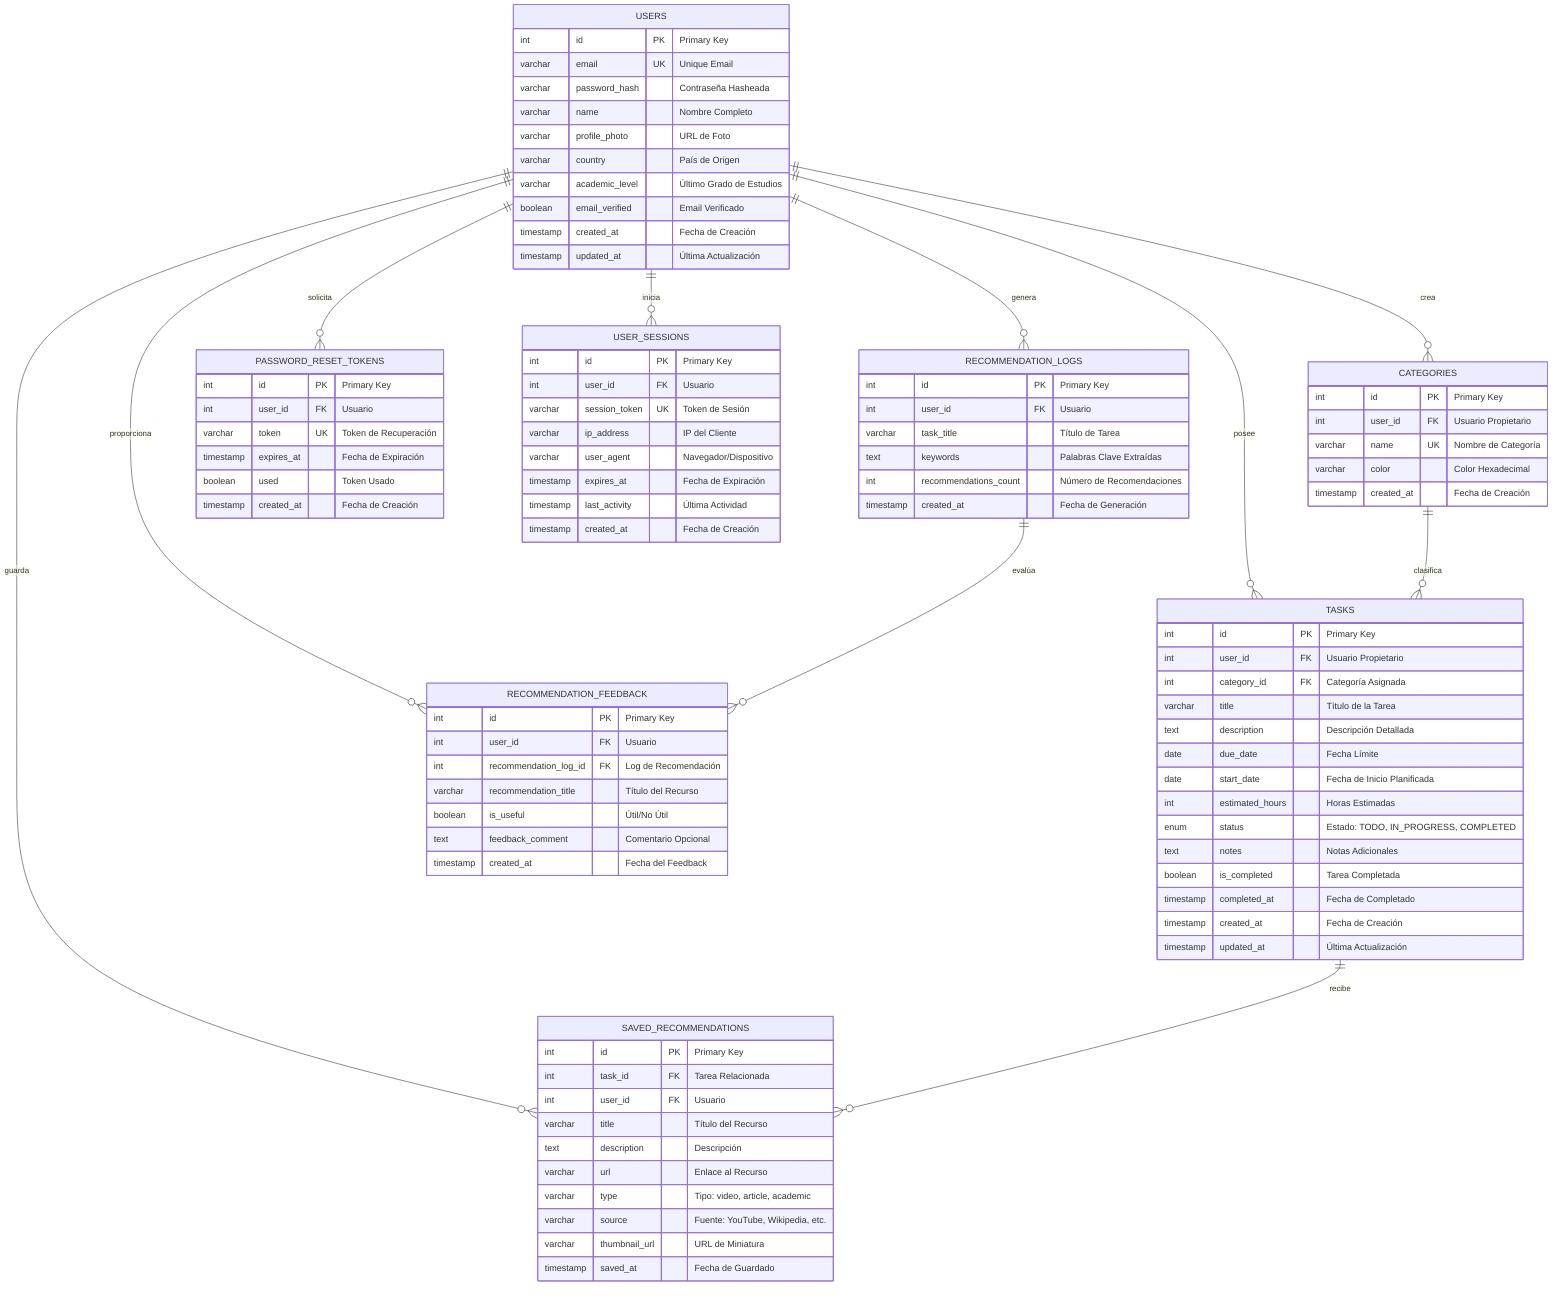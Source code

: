 erDiagram
    USERS {
        int id PK "Primary Key"
        varchar email UK "Unique Email"
        varchar password_hash "Contraseña Hasheada"
        varchar name "Nombre Completo"
        varchar profile_photo "URL de Foto"
        varchar country "País de Origen"
        varchar academic_level "Último Grado de Estudios"
        boolean email_verified "Email Verificado"
        timestamp created_at "Fecha de Creación"
        timestamp updated_at "Última Actualización"
    }

    CATEGORIES {
        int id PK "Primary Key"
        int user_id FK "Usuario Propietario"
        varchar name UK "Nombre de Categoría"
        varchar color "Color Hexadecimal"
        timestamp created_at "Fecha de Creación"
    }

    TASKS {
        int id PK "Primary Key"
        int user_id FK "Usuario Propietario"
        int category_id FK "Categoría Asignada"
        varchar title "Título de la Tarea"
        text description "Descripción Detallada"
        date due_date "Fecha Límite"
        date start_date "Fecha de Inicio Planificada"
        int estimated_hours "Horas Estimadas"
        enum status "Estado: TODO, IN_PROGRESS, COMPLETED"
        text notes "Notas Adicionales"
        boolean is_completed "Tarea Completada"
        timestamp completed_at "Fecha de Completado"
        timestamp created_at "Fecha de Creación"
        timestamp updated_at "Última Actualización"
    }

    SAVED_RECOMMENDATIONS {
        int id PK "Primary Key"
        int task_id FK "Tarea Relacionada"
        int user_id FK "Usuario"
        varchar title "Título del Recurso"
        text description "Descripción"
        varchar url "Enlace al Recurso"
        varchar type "Tipo: video, article, academic"
        varchar source "Fuente: YouTube, Wikipedia, etc."
        varchar thumbnail_url "URL de Miniatura"
        timestamp saved_at "Fecha de Guardado"
    }

    RECOMMENDATION_LOGS {
        int id PK "Primary Key"
        int user_id FK "Usuario"
        varchar task_title "Título de Tarea"
        text keywords "Palabras Clave Extraídas"
        int recommendations_count "Número de Recomendaciones"
        timestamp created_at "Fecha de Generación"
    }

    RECOMMENDATION_FEEDBACK {
        int id PK "Primary Key"
        int user_id FK "Usuario"
        int recommendation_log_id FK "Log de Recomendación"
        varchar recommendation_title "Título del Recurso"
        boolean is_useful "Útil/No Útil"
        text feedback_comment "Comentario Opcional"
        timestamp created_at "Fecha del Feedback"
    }

    PASSWORD_RESET_TOKENS {
        int id PK "Primary Key"
        int user_id FK "Usuario"
        varchar token UK "Token de Recuperación"
        timestamp expires_at "Fecha de Expiración"
        boolean used "Token Usado"
        timestamp created_at "Fecha de Creación"
    }

    USER_SESSIONS {
        int id PK "Primary Key"
        int user_id FK "Usuario"
        varchar session_token UK "Token de Sesión"
        varchar ip_address "IP del Cliente"
        varchar user_agent "Navegador/Dispositivo"
        timestamp expires_at "Fecha de Expiración"
        timestamp last_activity "Última Actividad"
        timestamp created_at "Fecha de Creación"
    }

    %% Relaciones
    USERS ||--o{ CATEGORIES : "crea"
    USERS ||--o{ TASKS : "posee"
    USERS ||--o{ SAVED_RECOMMENDATIONS : "guarda"
    USERS ||--o{ RECOMMENDATION_LOGS : "genera"
    USERS ||--o{ RECOMMENDATION_FEEDBACK : "proporciona"
    USERS ||--o{ PASSWORD_RESET_TOKENS : "solicita"
    USERS ||--o{ USER_SESSIONS : "inicia"
    
    CATEGORIES ||--o{ TASKS : "clasifica"
    TASKS ||--o{ SAVED_RECOMMENDATIONS : "recibe"
    RECOMMENDATION_LOGS ||--o{ RECOMMENDATION_FEEDBACK : "evalúa"